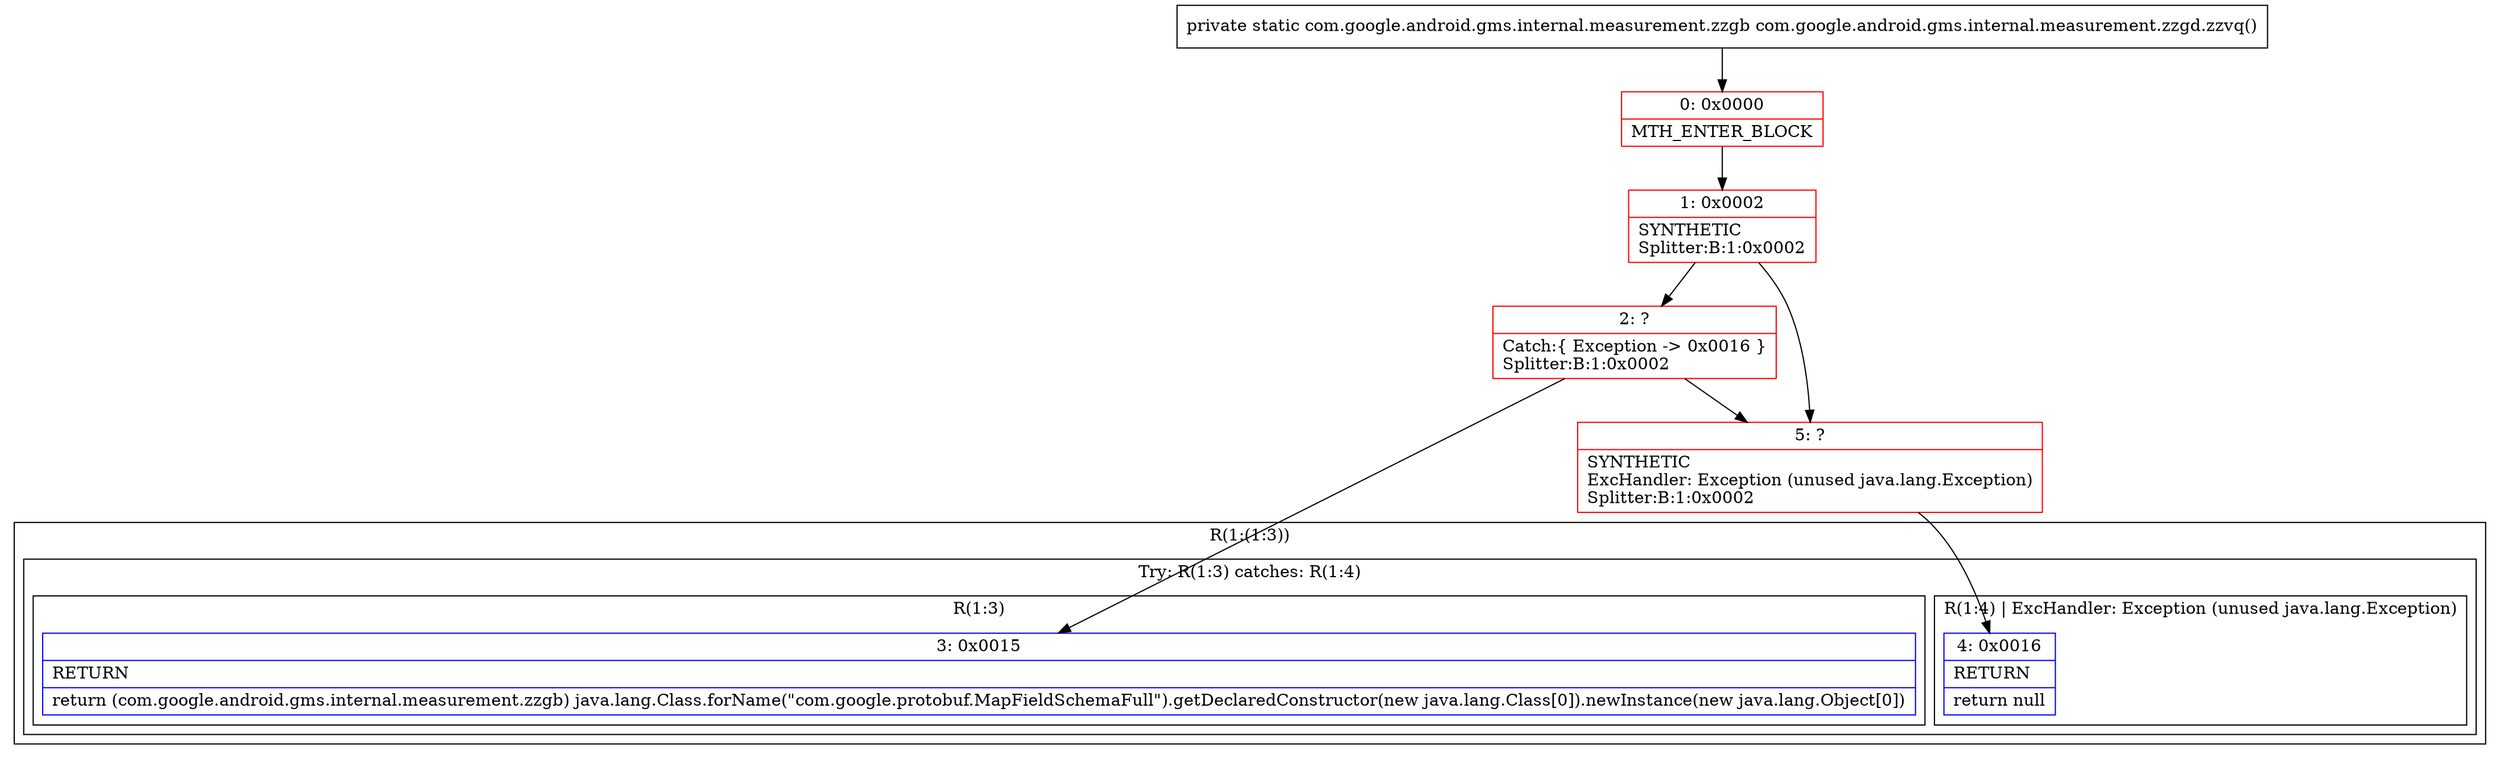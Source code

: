 digraph "CFG forcom.google.android.gms.internal.measurement.zzgd.zzvq()Lcom\/google\/android\/gms\/internal\/measurement\/zzgb;" {
subgraph cluster_Region_609766277 {
label = "R(1:(1:3))";
node [shape=record,color=blue];
subgraph cluster_TryCatchRegion_868532384 {
label = "Try: R(1:3) catches: R(1:4)";
node [shape=record,color=blue];
subgraph cluster_Region_689875347 {
label = "R(1:3)";
node [shape=record,color=blue];
Node_3 [shape=record,label="{3\:\ 0x0015|RETURN\l|return (com.google.android.gms.internal.measurement.zzgb) java.lang.Class.forName(\"com.google.protobuf.MapFieldSchemaFull\").getDeclaredConstructor(new java.lang.Class[0]).newInstance(new java.lang.Object[0])\l}"];
}
subgraph cluster_Region_1462157608 {
label = "R(1:4) | ExcHandler: Exception (unused java.lang.Exception)\l";
node [shape=record,color=blue];
Node_4 [shape=record,label="{4\:\ 0x0016|RETURN\l|return null\l}"];
}
}
}
subgraph cluster_Region_1462157608 {
label = "R(1:4) | ExcHandler: Exception (unused java.lang.Exception)\l";
node [shape=record,color=blue];
Node_4 [shape=record,label="{4\:\ 0x0016|RETURN\l|return null\l}"];
}
Node_0 [shape=record,color=red,label="{0\:\ 0x0000|MTH_ENTER_BLOCK\l}"];
Node_1 [shape=record,color=red,label="{1\:\ 0x0002|SYNTHETIC\lSplitter:B:1:0x0002\l}"];
Node_2 [shape=record,color=red,label="{2\:\ ?|Catch:\{ Exception \-\> 0x0016 \}\lSplitter:B:1:0x0002\l}"];
Node_5 [shape=record,color=red,label="{5\:\ ?|SYNTHETIC\lExcHandler: Exception (unused java.lang.Exception)\lSplitter:B:1:0x0002\l}"];
MethodNode[shape=record,label="{private static com.google.android.gms.internal.measurement.zzgb com.google.android.gms.internal.measurement.zzgd.zzvq() }"];
MethodNode -> Node_0;
Node_0 -> Node_1;
Node_1 -> Node_2;
Node_1 -> Node_5;
Node_2 -> Node_3;
Node_2 -> Node_5;
Node_5 -> Node_4;
}

